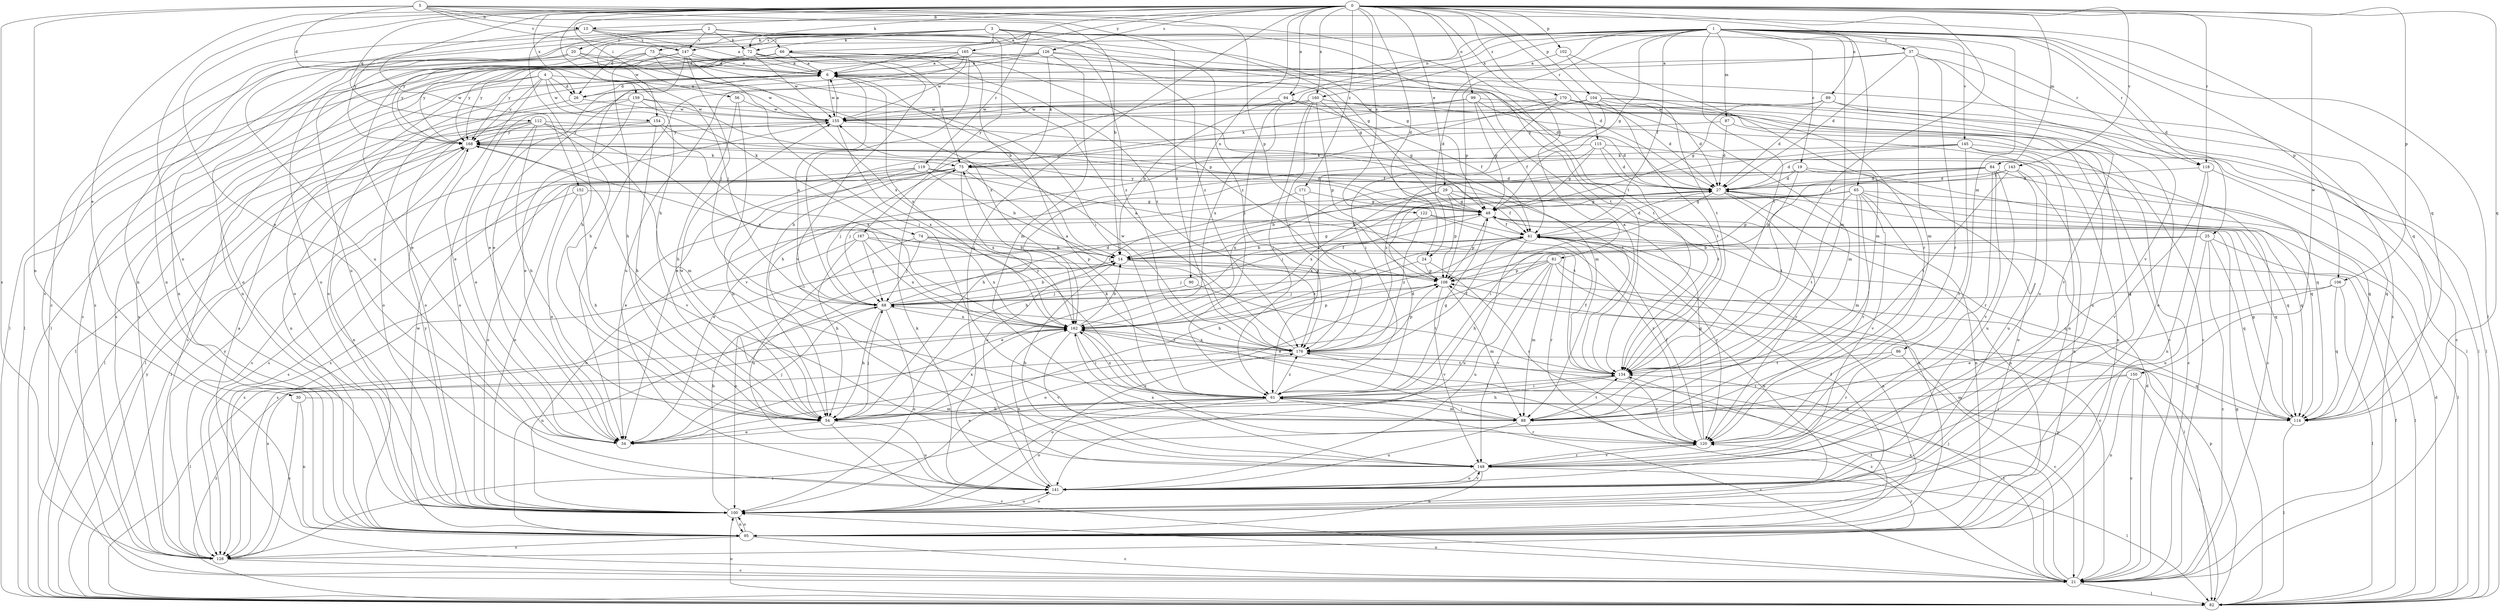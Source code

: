 strict digraph  {
0;
1;
2;
3;
4;
5;
6;
13;
14;
19;
20;
21;
24;
25;
26;
27;
29;
30;
34;
37;
41;
48;
54;
56;
61;
65;
66;
68;
72;
73;
74;
75;
81;
82;
84;
86;
87;
88;
89;
90;
94;
95;
99;
100;
102;
104;
106;
108;
112;
114;
115;
118;
119;
120;
122;
126;
128;
134;
141;
143;
145;
147;
148;
150;
152;
154;
155;
159;
160;
162;
165;
167;
168;
170;
171;
176;
0 -> 6  [label=a];
0 -> 13  [label=b];
0 -> 24  [label=d];
0 -> 29  [label=e];
0 -> 30  [label=e];
0 -> 34  [label=e];
0 -> 54  [label=h];
0 -> 56  [label=i];
0 -> 72  [label=k];
0 -> 81  [label=l];
0 -> 84  [label=m];
0 -> 89  [label=n];
0 -> 90  [label=n];
0 -> 94  [label=n];
0 -> 99  [label=o];
0 -> 100  [label=o];
0 -> 102  [label=p];
0 -> 104  [label=p];
0 -> 106  [label=p];
0 -> 112  [label=q];
0 -> 114  [label=q];
0 -> 115  [label=r];
0 -> 118  [label=r];
0 -> 122  [label=s];
0 -> 126  [label=s];
0 -> 134  [label=t];
0 -> 141  [label=u];
0 -> 143  [label=v];
0 -> 150  [label=w];
0 -> 152  [label=w];
0 -> 159  [label=x];
0 -> 160  [label=x];
0 -> 165  [label=y];
0 -> 170  [label=z];
0 -> 171  [label=z];
1 -> 19  [label=c];
1 -> 24  [label=d];
1 -> 25  [label=d];
1 -> 26  [label=d];
1 -> 37  [label=f];
1 -> 41  [label=f];
1 -> 48  [label=g];
1 -> 54  [label=h];
1 -> 61  [label=i];
1 -> 65  [label=j];
1 -> 82  [label=l];
1 -> 86  [label=m];
1 -> 87  [label=m];
1 -> 88  [label=m];
1 -> 94  [label=n];
1 -> 106  [label=p];
1 -> 108  [label=p];
1 -> 118  [label=r];
1 -> 128  [label=s];
1 -> 134  [label=t];
1 -> 145  [label=v];
1 -> 160  [label=x];
2 -> 20  [label=c];
2 -> 21  [label=c];
2 -> 48  [label=g];
2 -> 66  [label=j];
2 -> 72  [label=k];
2 -> 95  [label=n];
2 -> 141  [label=u];
2 -> 147  [label=v];
2 -> 167  [label=y];
2 -> 176  [label=z];
3 -> 48  [label=g];
3 -> 66  [label=j];
3 -> 72  [label=k];
3 -> 73  [label=k];
3 -> 95  [label=n];
3 -> 118  [label=r];
3 -> 119  [label=r];
3 -> 134  [label=t];
3 -> 147  [label=v];
3 -> 154  [label=w];
3 -> 168  [label=y];
3 -> 176  [label=z];
4 -> 26  [label=d];
4 -> 34  [label=e];
4 -> 74  [label=k];
4 -> 100  [label=o];
4 -> 128  [label=s];
4 -> 154  [label=w];
4 -> 155  [label=w];
4 -> 168  [label=y];
5 -> 13  [label=b];
5 -> 14  [label=b];
5 -> 26  [label=d];
5 -> 95  [label=n];
5 -> 108  [label=p];
5 -> 114  [label=q];
5 -> 128  [label=s];
5 -> 134  [label=t];
5 -> 147  [label=v];
5 -> 176  [label=z];
6 -> 26  [label=d];
6 -> 27  [label=d];
6 -> 100  [label=o];
6 -> 128  [label=s];
6 -> 155  [label=w];
6 -> 162  [label=x];
13 -> 6  [label=a];
13 -> 54  [label=h];
13 -> 147  [label=v];
13 -> 168  [label=y];
13 -> 176  [label=z];
14 -> 41  [label=f];
14 -> 48  [label=g];
14 -> 82  [label=l];
14 -> 100  [label=o];
14 -> 108  [label=p];
19 -> 27  [label=d];
19 -> 68  [label=j];
19 -> 100  [label=o];
19 -> 114  [label=q];
19 -> 134  [label=t];
20 -> 6  [label=a];
20 -> 68  [label=j];
20 -> 95  [label=n];
20 -> 100  [label=o];
20 -> 128  [label=s];
20 -> 162  [label=x];
21 -> 6  [label=a];
21 -> 27  [label=d];
21 -> 68  [label=j];
21 -> 82  [label=l];
21 -> 100  [label=o];
21 -> 108  [label=p];
21 -> 134  [label=t];
21 -> 162  [label=x];
21 -> 176  [label=z];
24 -> 108  [label=p];
24 -> 120  [label=r];
24 -> 162  [label=x];
25 -> 14  [label=b];
25 -> 21  [label=c];
25 -> 54  [label=h];
25 -> 82  [label=l];
25 -> 114  [label=q];
25 -> 141  [label=u];
26 -> 6  [label=a];
26 -> 100  [label=o];
26 -> 155  [label=w];
27 -> 48  [label=g];
27 -> 61  [label=i];
27 -> 95  [label=n];
27 -> 114  [label=q];
27 -> 120  [label=r];
29 -> 14  [label=b];
29 -> 41  [label=f];
29 -> 48  [label=g];
29 -> 95  [label=n];
29 -> 108  [label=p];
29 -> 162  [label=x];
30 -> 88  [label=m];
30 -> 95  [label=n];
30 -> 128  [label=s];
34 -> 68  [label=j];
37 -> 6  [label=a];
37 -> 21  [label=c];
37 -> 27  [label=d];
37 -> 34  [label=e];
37 -> 88  [label=m];
37 -> 120  [label=r];
37 -> 148  [label=v];
41 -> 14  [label=b];
41 -> 27  [label=d];
41 -> 34  [label=e];
41 -> 54  [label=h];
41 -> 95  [label=n];
41 -> 114  [label=q];
41 -> 120  [label=r];
41 -> 128  [label=s];
41 -> 141  [label=u];
48 -> 41  [label=f];
48 -> 68  [label=j];
48 -> 100  [label=o];
48 -> 108  [label=p];
48 -> 114  [label=q];
48 -> 168  [label=y];
54 -> 21  [label=c];
54 -> 34  [label=e];
54 -> 68  [label=j];
54 -> 141  [label=u];
54 -> 155  [label=w];
54 -> 162  [label=x];
56 -> 54  [label=h];
56 -> 148  [label=v];
56 -> 155  [label=w];
61 -> 6  [label=a];
61 -> 21  [label=c];
61 -> 27  [label=d];
61 -> 34  [label=e];
61 -> 48  [label=g];
61 -> 54  [label=h];
61 -> 88  [label=m];
61 -> 100  [label=o];
61 -> 114  [label=q];
61 -> 128  [label=s];
61 -> 134  [label=t];
61 -> 162  [label=x];
61 -> 168  [label=y];
61 -> 176  [label=z];
65 -> 14  [label=b];
65 -> 34  [label=e];
65 -> 48  [label=g];
65 -> 54  [label=h];
65 -> 82  [label=l];
65 -> 88  [label=m];
65 -> 95  [label=n];
65 -> 114  [label=q];
65 -> 120  [label=r];
65 -> 134  [label=t];
65 -> 148  [label=v];
66 -> 6  [label=a];
66 -> 14  [label=b];
66 -> 21  [label=c];
66 -> 95  [label=n];
66 -> 108  [label=p];
66 -> 148  [label=v];
66 -> 168  [label=y];
68 -> 6  [label=a];
68 -> 14  [label=b];
68 -> 27  [label=d];
68 -> 54  [label=h];
68 -> 95  [label=n];
68 -> 100  [label=o];
68 -> 162  [label=x];
72 -> 6  [label=a];
72 -> 75  [label=k];
72 -> 82  [label=l];
72 -> 155  [label=w];
72 -> 168  [label=y];
72 -> 176  [label=z];
73 -> 6  [label=a];
73 -> 54  [label=h];
73 -> 61  [label=i];
73 -> 100  [label=o];
73 -> 141  [label=u];
73 -> 162  [label=x];
74 -> 14  [label=b];
74 -> 68  [label=j];
74 -> 120  [label=r];
74 -> 141  [label=u];
74 -> 162  [label=x];
75 -> 27  [label=d];
75 -> 34  [label=e];
75 -> 68  [label=j];
75 -> 100  [label=o];
75 -> 128  [label=s];
75 -> 162  [label=x];
75 -> 176  [label=z];
81 -> 21  [label=c];
81 -> 34  [label=e];
81 -> 68  [label=j];
81 -> 88  [label=m];
81 -> 100  [label=o];
81 -> 108  [label=p];
81 -> 141  [label=u];
81 -> 148  [label=v];
82 -> 27  [label=d];
82 -> 41  [label=f];
82 -> 48  [label=g];
82 -> 100  [label=o];
82 -> 108  [label=p];
82 -> 168  [label=y];
82 -> 176  [label=z];
84 -> 27  [label=d];
84 -> 108  [label=p];
84 -> 114  [label=q];
84 -> 120  [label=r];
84 -> 128  [label=s];
84 -> 141  [label=u];
84 -> 148  [label=v];
84 -> 162  [label=x];
86 -> 21  [label=c];
86 -> 120  [label=r];
86 -> 134  [label=t];
87 -> 27  [label=d];
87 -> 141  [label=u];
87 -> 168  [label=y];
88 -> 61  [label=i];
88 -> 75  [label=k];
88 -> 120  [label=r];
88 -> 134  [label=t];
88 -> 141  [label=u];
89 -> 27  [label=d];
89 -> 48  [label=g];
89 -> 82  [label=l];
89 -> 100  [label=o];
89 -> 155  [label=w];
90 -> 68  [label=j];
90 -> 134  [label=t];
94 -> 14  [label=b];
94 -> 21  [label=c];
94 -> 41  [label=f];
94 -> 155  [label=w];
95 -> 21  [label=c];
95 -> 100  [label=o];
95 -> 128  [label=s];
95 -> 134  [label=t];
95 -> 155  [label=w];
99 -> 41  [label=f];
99 -> 48  [label=g];
99 -> 75  [label=k];
99 -> 82  [label=l];
99 -> 141  [label=u];
99 -> 155  [label=w];
100 -> 14  [label=b];
100 -> 41  [label=f];
100 -> 95  [label=n];
100 -> 141  [label=u];
100 -> 168  [label=y];
102 -> 6  [label=a];
102 -> 88  [label=m];
102 -> 134  [label=t];
104 -> 21  [label=c];
104 -> 27  [label=d];
104 -> 34  [label=e];
104 -> 61  [label=i];
104 -> 134  [label=t];
104 -> 148  [label=v];
104 -> 155  [label=w];
106 -> 34  [label=e];
106 -> 68  [label=j];
106 -> 82  [label=l];
106 -> 114  [label=q];
108 -> 68  [label=j];
108 -> 88  [label=m];
108 -> 100  [label=o];
108 -> 148  [label=v];
112 -> 27  [label=d];
112 -> 34  [label=e];
112 -> 54  [label=h];
112 -> 88  [label=m];
112 -> 95  [label=n];
112 -> 128  [label=s];
112 -> 162  [label=x];
112 -> 168  [label=y];
114 -> 48  [label=g];
114 -> 61  [label=i];
114 -> 82  [label=l];
115 -> 21  [label=c];
115 -> 27  [label=d];
115 -> 48  [label=g];
115 -> 54  [label=h];
115 -> 75  [label=k];
115 -> 134  [label=t];
118 -> 27  [label=d];
118 -> 95  [label=n];
118 -> 114  [label=q];
118 -> 148  [label=v];
119 -> 14  [label=b];
119 -> 27  [label=d];
119 -> 54  [label=h];
119 -> 100  [label=o];
119 -> 128  [label=s];
119 -> 134  [label=t];
120 -> 41  [label=f];
120 -> 48  [label=g];
120 -> 148  [label=v];
122 -> 41  [label=f];
122 -> 120  [label=r];
122 -> 162  [label=x];
122 -> 176  [label=z];
126 -> 6  [label=a];
126 -> 27  [label=d];
126 -> 34  [label=e];
126 -> 75  [label=k];
126 -> 82  [label=l];
126 -> 88  [label=m];
126 -> 134  [label=t];
126 -> 168  [label=y];
128 -> 21  [label=c];
128 -> 120  [label=r];
128 -> 162  [label=x];
128 -> 168  [label=y];
134 -> 6  [label=a];
134 -> 41  [label=f];
134 -> 54  [label=h];
134 -> 61  [label=i];
134 -> 120  [label=r];
141 -> 75  [label=k];
141 -> 100  [label=o];
141 -> 148  [label=v];
141 -> 162  [label=x];
143 -> 27  [label=d];
143 -> 95  [label=n];
143 -> 108  [label=p];
143 -> 134  [label=t];
143 -> 141  [label=u];
145 -> 21  [label=c];
145 -> 27  [label=d];
145 -> 75  [label=k];
145 -> 95  [label=n];
145 -> 100  [label=o];
145 -> 120  [label=r];
145 -> 176  [label=z];
147 -> 6  [label=a];
147 -> 34  [label=e];
147 -> 54  [label=h];
147 -> 61  [label=i];
147 -> 68  [label=j];
147 -> 114  [label=q];
147 -> 168  [label=y];
148 -> 14  [label=b];
148 -> 82  [label=l];
148 -> 95  [label=n];
148 -> 120  [label=r];
148 -> 141  [label=u];
148 -> 162  [label=x];
150 -> 21  [label=c];
150 -> 61  [label=i];
150 -> 82  [label=l];
150 -> 88  [label=m];
150 -> 95  [label=n];
152 -> 34  [label=e];
152 -> 48  [label=g];
152 -> 54  [label=h];
152 -> 128  [label=s];
154 -> 41  [label=f];
154 -> 54  [label=h];
154 -> 82  [label=l];
154 -> 162  [label=x];
154 -> 168  [label=y];
155 -> 6  [label=a];
155 -> 82  [label=l];
155 -> 134  [label=t];
155 -> 162  [label=x];
155 -> 168  [label=y];
159 -> 34  [label=e];
159 -> 48  [label=g];
159 -> 82  [label=l];
159 -> 88  [label=m];
159 -> 100  [label=o];
159 -> 155  [label=w];
160 -> 21  [label=c];
160 -> 48  [label=g];
160 -> 61  [label=i];
160 -> 82  [label=l];
160 -> 100  [label=o];
160 -> 108  [label=p];
160 -> 155  [label=w];
160 -> 162  [label=x];
160 -> 176  [label=z];
162 -> 14  [label=b];
162 -> 61  [label=i];
162 -> 82  [label=l];
162 -> 108  [label=p];
162 -> 120  [label=r];
162 -> 148  [label=v];
162 -> 176  [label=z];
165 -> 6  [label=a];
165 -> 34  [label=e];
165 -> 48  [label=g];
165 -> 68  [label=j];
165 -> 82  [label=l];
165 -> 120  [label=r];
165 -> 141  [label=u];
165 -> 155  [label=w];
165 -> 168  [label=y];
167 -> 14  [label=b];
167 -> 54  [label=h];
167 -> 68  [label=j];
167 -> 108  [label=p];
167 -> 128  [label=s];
167 -> 162  [label=x];
168 -> 75  [label=k];
168 -> 82  [label=l];
168 -> 95  [label=n];
168 -> 114  [label=q];
168 -> 148  [label=v];
170 -> 27  [label=d];
170 -> 54  [label=h];
170 -> 61  [label=i];
170 -> 88  [label=m];
170 -> 141  [label=u];
170 -> 155  [label=w];
171 -> 48  [label=g];
171 -> 141  [label=u];
171 -> 176  [label=z];
176 -> 6  [label=a];
176 -> 41  [label=f];
176 -> 100  [label=o];
176 -> 108  [label=p];
176 -> 114  [label=q];
176 -> 134  [label=t];
176 -> 155  [label=w];
176 -> 162  [label=x];
}
